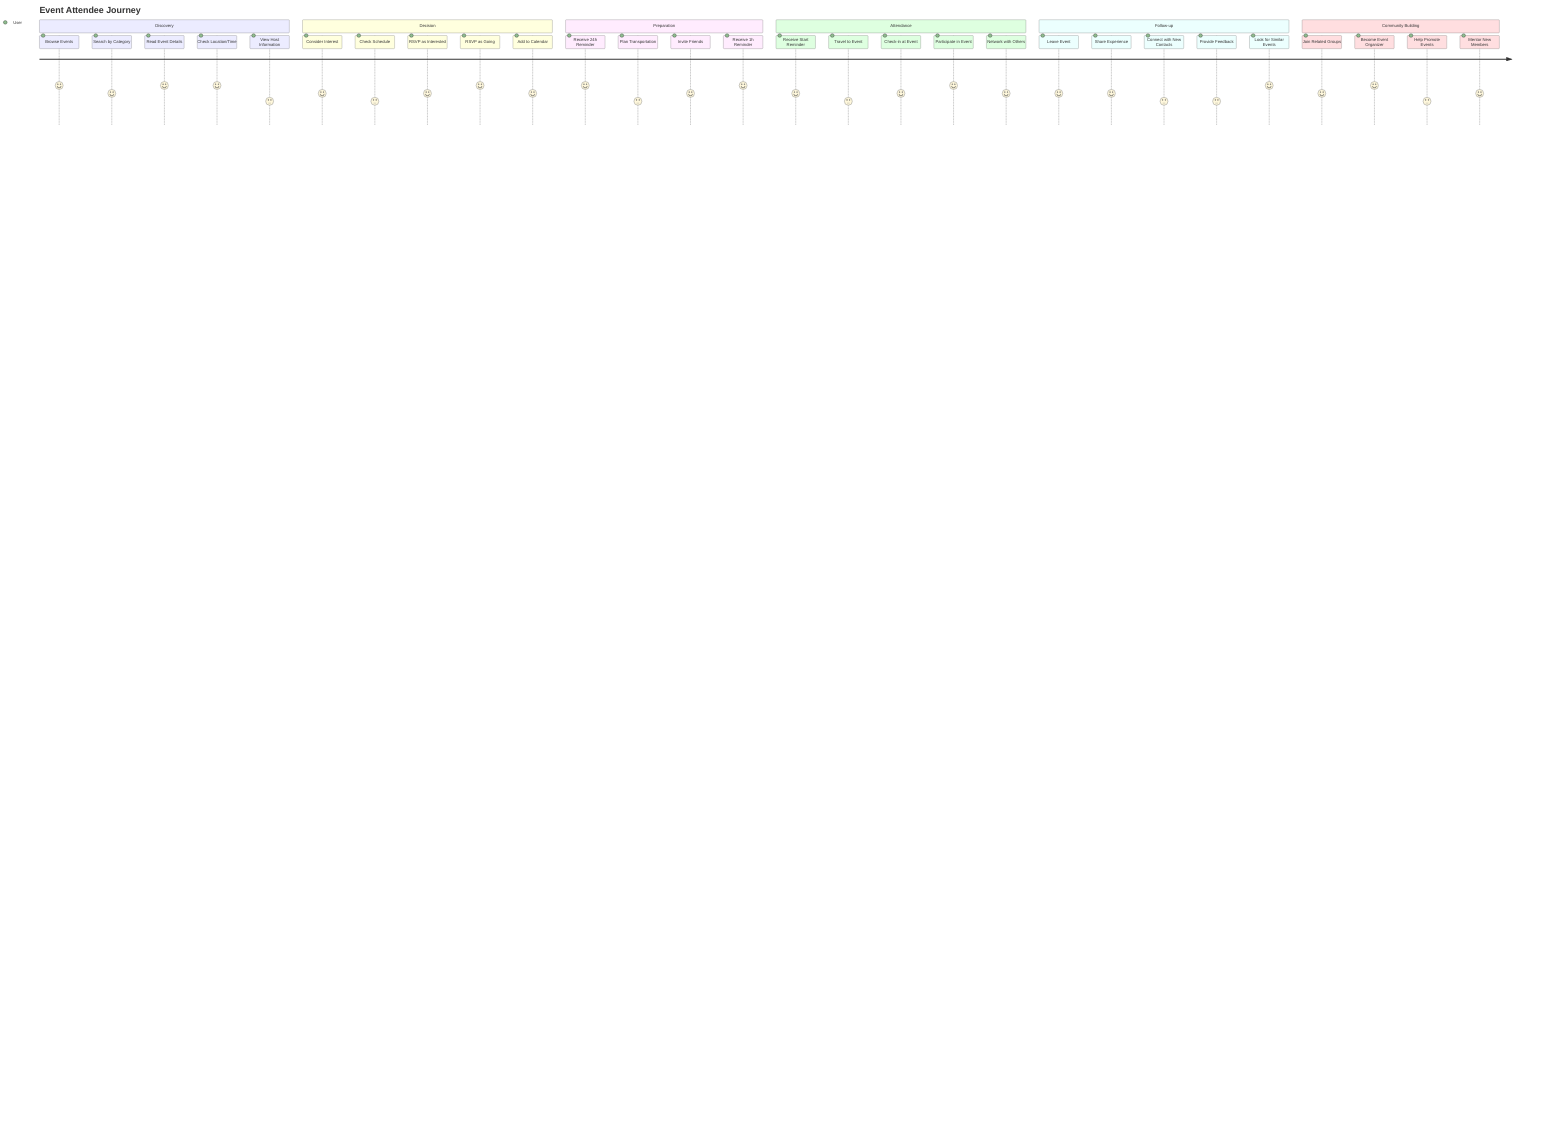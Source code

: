 journey
    title Event Attendee Journey
    section Discovery
      Browse Events: 5: User
      Search by Category: 4: User
      Read Event Details: 5: User
      Check Location/Time: 5: User
      View Host Information: 3: User
    section Decision
      Consider Interest: 4: User
      Check Schedule: 3: User
      RSVP as Interested: 4: User
      RSVP as Going: 5: User
      Add to Calendar: 4: User
    section Preparation
      Receive 24h Reminder: 5: User
      Plan Transportation: 3: User
      Invite Friends: 4: User
      Receive 1h Reminder: 5: User
    section Attendance
      Receive Start Reminder: 4: User
      Travel to Event: 3: User
      Check-in at Event: 4: User
      Participate in Event: 5: User
      Network with Others: 4: User
    section Follow-up
      Leave Event: 4: User
      Share Experience: 4: User
      Connect with New Contacts: 3: User
      Provide Feedback: 3: User
      Look for Similar Events: 5: User
    section Community Building
      Join Related Groups: 4: User
      Become Event Organizer: 5: User
      Help Promote Events: 3: User
      Mentor New Members: 4: User